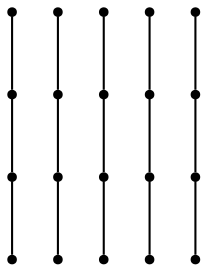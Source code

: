 graph {
  node [shape=point,comment="{\"directed\":false,\"doi\":\"10.1007/978-3-031-49272-3_15\",\"figure\":\"? (9)\"}"]

  v0 [pos="1572.7552426497205,1200.1557670002328"]
  v1 [pos="1622.681450348663,1279.9545491870078"]
  v2 [pos="1522.8300523654614,1257.447593304093"]
  v3 [pos="1472.9060384669294,1271.7694053025675"]
  v4 [pos="1288.9657461418396,1198.1117423645126"]
  v5 [pos="1338.8898236287891,1276.88526926387"]
  v6 [pos="1239.0385210282138,1262.5624080693626"]
  v7 [pos="1189.1133943323725,1245.1712525601122"]
  v8 [pos="1064.931136239765,1272.7930232082967"]
  v9 [pos="1114.859339025313,1282.0001476167781"]
  v10 [pos="1015.0080602703943,1268.701794554937"]
  v11 [pos="965.0823533302411,1263.5843885934037"]
  v12 [pos="840.9016531538675,1269.7227576767639"]
  v13 [pos="890.8273203512595,1282.0001476167781"]
  v14 [pos="790.9770510624718,1222.6621982851311"]
  v15 [pos="741.0539750931009,1267.6771592469938"]
  v16 [pos="616.8654614899026,1261.53931476165"]
  v17 [pos="666.7911127901904,1273.8150037323373"]
  v18 [pos="566.9434267808716,1225.7329566208612"]
  v19 [pos="517.0183120078583,1232.8933380220815"]

  v0 -- v1 [id="-1",pos="1572.7552426497205,1200.1557670002328 1622.681450348663,1279.9545491870078 1622.681450348663,1279.9545491870078 1622.681450348663,1279.9545491870078"]
  v2 -- v0 [id="-2",pos="1522.8300523654614,1257.447593304093 1572.7552426497205,1200.1557670002328 1572.7552426497205,1200.1557670002328 1572.7552426497205,1200.1557670002328"]
  v3 -- v2 [id="-3",pos="1472.9060384669294,1271.7694053025675 1522.8300523654614,1257.447593304093 1522.8300523654614,1257.447593304093 1522.8300523654614,1257.447593304093"]
  v4 -- v5 [id="-4",pos="1288.9657461418396,1198.1117423645126 1338.8898236287891,1276.88526926387 1338.8898236287891,1276.88526926387 1338.8898236287891,1276.88526926387"]
  v19 -- v18 [id="-5",pos="517.0183120078583,1232.8933380220815 566.9434267808716,1225.7329566208612 566.9434267808716,1225.7329566208612 566.9434267808716,1225.7329566208612"]
  v18 -- v16 [id="-6",pos="566.9434267808716,1225.7329566208612 616.8654614899026,1261.53931476165 616.8654614899026,1261.53931476165 616.8654614899026,1261.53931476165"]
  v16 -- v17 [id="-7",pos="616.8654614899026,1261.53931476165 666.7911127901904,1273.8150037323373 666.7911127901904,1273.8150037323373 666.7911127901904,1273.8150037323373"]
  v15 -- v14 [id="-8",pos="741.0539750931009,1267.6771592469938 790.9770510624718,1222.6621982851311 790.9770510624718,1222.6621982851311 790.9770510624718,1222.6621982851311"]
  v14 -- v12 [id="-9",pos="790.9770510624718,1222.6621982851311 840.9016531538675,1269.7227576767639 840.9016531538675,1269.7227576767639 840.9016531538675,1269.7227576767639"]
  v12 -- v13 [id="-10",pos="840.9016531538675,1269.7227576767639 890.8273203512595,1282.0001476167781 890.8273203512595,1282.0001476167781 890.8273203512595,1282.0001476167781"]
  v11 -- v10 [id="-11",pos="965.0823533302411,1263.5843885934037 1015.0080602703943,1268.701794554937 1015.0080602703943,1268.701794554937 1015.0080602703943,1268.701794554937"]
  v10 -- v8 [id="-12",pos="1015.0080602703943,1268.701794554937 1064.931136239765,1272.7930232082967 1064.931136239765,1272.7930232082967 1064.931136239765,1272.7930232082967"]
  v8 -- v9 [id="-13",pos="1064.931136239765,1272.7930232082967 1114.859339025313,1282.0001476167781 1114.859339025313,1282.0001476167781 1114.859339025313,1282.0001476167781"]
  v7 -- v6 [id="-14",pos="1189.1133943323725,1245.1712525601122 1239.0385210282138,1262.5624080693626 1239.0385210282138,1262.5624080693626 1239.0385210282138,1262.5624080693626"]
  v6 -- v4 [id="-15",pos="1239.0385210282138,1262.5624080693626 1288.9657461418396,1198.1117423645126 1288.9657461418396,1198.1117423645126 1288.9657461418396,1198.1117423645126"]
}